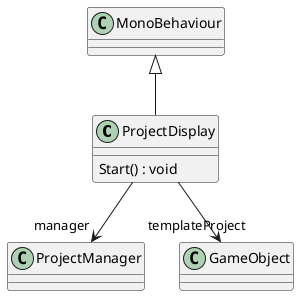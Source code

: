 @startuml
class ProjectDisplay {
    Start() : void
}
MonoBehaviour <|-- ProjectDisplay
ProjectDisplay --> "manager" ProjectManager
ProjectDisplay --> "templateProject" GameObject
@enduml

